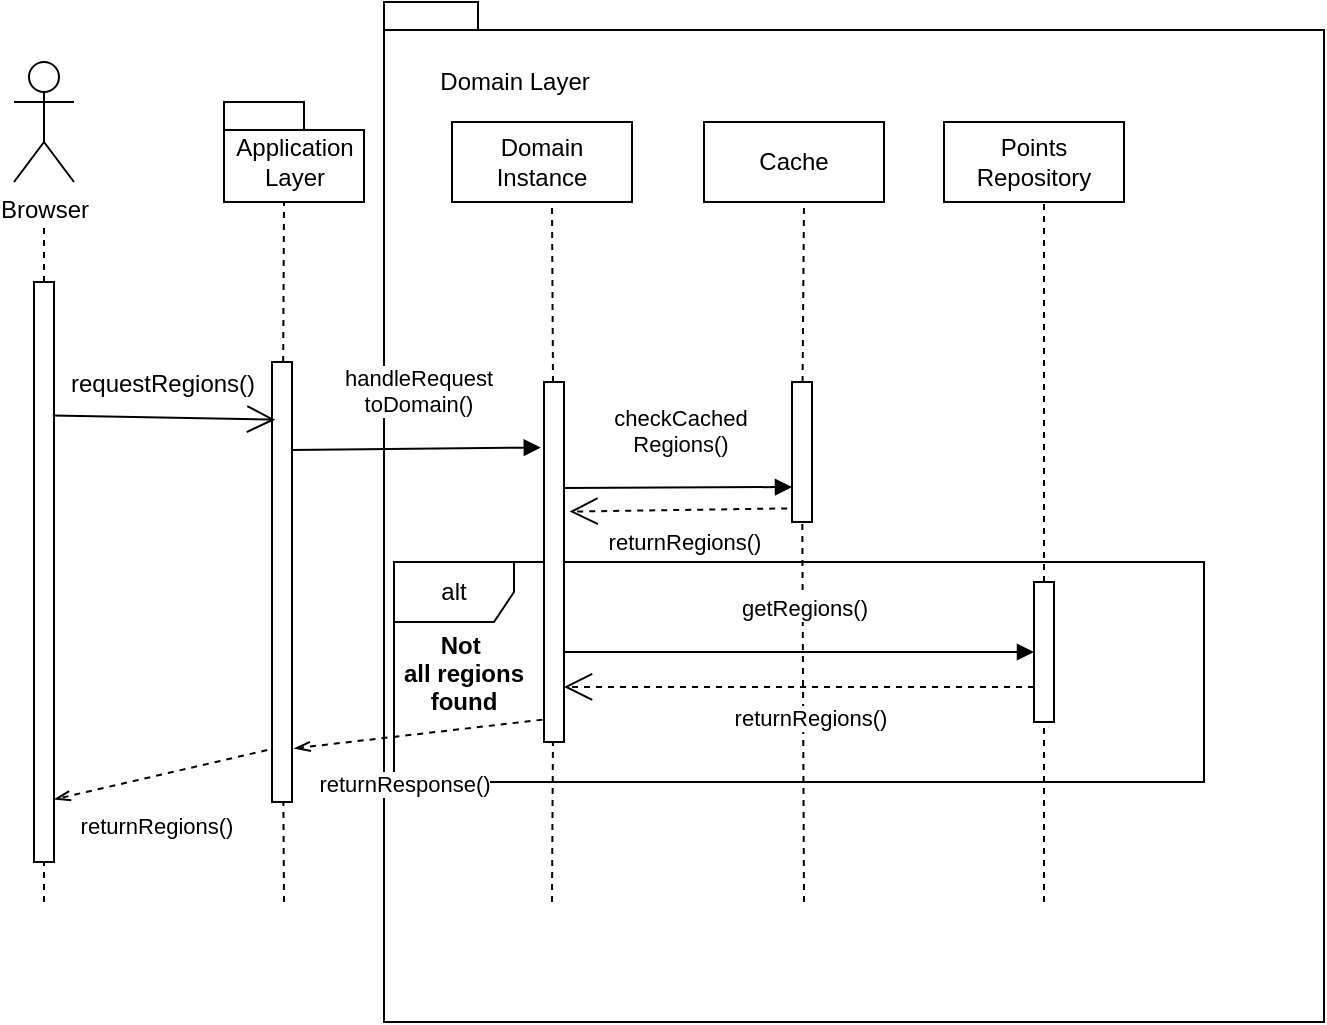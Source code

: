 <mxfile version="13.2.4" type="device"><diagram id="T1CNmTpRAxCZo2I7xHKN" name="Page-1"><mxGraphModel dx="998" dy="1717" grid="1" gridSize="10" guides="1" tooltips="1" connect="1" arrows="1" fold="1" page="1" pageScale="1" pageWidth="827" pageHeight="1169" math="0" shadow="0"><root><mxCell id="0"/><mxCell id="1" parent="0"/><mxCell id="pnl9hlWyazU6QlDgRaTS-42" value="" style="shape=folder;fontStyle=1;spacingTop=10;tabWidth=40;tabHeight=14;tabPosition=left;html=1;" vertex="1" parent="1"><mxGeometry x="290" y="-10" width="470" height="510" as="geometry"/></mxCell><mxCell id="pnl9hlWyazU6QlDgRaTS-26" value="alt" style="shape=umlFrame;whiteSpace=wrap;html=1;" vertex="1" parent="1"><mxGeometry x="295" y="270" width="405" height="110" as="geometry"/></mxCell><mxCell id="pnl9hlWyazU6QlDgRaTS-1" value="Browser" style="shape=umlActor;verticalLabelPosition=bottom;labelBackgroundColor=#ffffff;verticalAlign=top;html=1;outlineConnect=0;" vertex="1" parent="1"><mxGeometry x="105" y="20" width="30" height="60" as="geometry"/></mxCell><mxCell id="pnl9hlWyazU6QlDgRaTS-2" value="" style="endArrow=none;dashed=1;html=1;" edge="1" parent="1" source="pnl9hlWyazU6QlDgRaTS-13"><mxGeometry width="50" height="50" relative="1" as="geometry"><mxPoint x="120" y="440" as="sourcePoint"/><mxPoint x="120" y="100" as="targetPoint"/></mxGeometry></mxCell><mxCell id="pnl9hlWyazU6QlDgRaTS-5" value="" style="endArrow=none;dashed=1;html=1;" edge="1" parent="1" source="pnl9hlWyazU6QlDgRaTS-15"><mxGeometry width="50" height="50" relative="1" as="geometry"><mxPoint x="240" y="440" as="sourcePoint"/><mxPoint x="240" y="90" as="targetPoint"/></mxGeometry></mxCell><mxCell id="pnl9hlWyazU6QlDgRaTS-6" value="Domain&lt;br&gt;Instance" style="rounded=0;whiteSpace=wrap;html=1;" vertex="1" parent="1"><mxGeometry x="324" y="50" width="90" height="40" as="geometry"/></mxCell><mxCell id="pnl9hlWyazU6QlDgRaTS-7" value="" style="endArrow=none;dashed=1;html=1;" edge="1" parent="1" source="pnl9hlWyazU6QlDgRaTS-19"><mxGeometry width="50" height="50" relative="1" as="geometry"><mxPoint x="374" y="440" as="sourcePoint"/><mxPoint x="374" y="90" as="targetPoint"/></mxGeometry></mxCell><mxCell id="pnl9hlWyazU6QlDgRaTS-8" value="Cache" style="rounded=0;whiteSpace=wrap;html=1;" vertex="1" parent="1"><mxGeometry x="450" y="50" width="90" height="40" as="geometry"/></mxCell><mxCell id="pnl9hlWyazU6QlDgRaTS-9" value="" style="endArrow=none;dashed=1;html=1;" edge="1" parent="1" source="pnl9hlWyazU6QlDgRaTS-21"><mxGeometry width="50" height="50" relative="1" as="geometry"><mxPoint x="500" y="440" as="sourcePoint"/><mxPoint x="500" y="90" as="targetPoint"/></mxGeometry></mxCell><mxCell id="pnl9hlWyazU6QlDgRaTS-10" value="Points&lt;br&gt;Repository" style="rounded=0;whiteSpace=wrap;html=1;" vertex="1" parent="1"><mxGeometry x="570" y="50" width="90" height="40" as="geometry"/></mxCell><mxCell id="pnl9hlWyazU6QlDgRaTS-11" value="" style="endArrow=none;dashed=1;html=1;" edge="1" parent="1" source="pnl9hlWyazU6QlDgRaTS-23"><mxGeometry width="50" height="50" relative="1" as="geometry"><mxPoint x="620" y="440" as="sourcePoint"/><mxPoint x="620" y="90" as="targetPoint"/></mxGeometry></mxCell><mxCell id="pnl9hlWyazU6QlDgRaTS-13" value="" style="rounded=0;whiteSpace=wrap;html=1;" vertex="1" parent="1"><mxGeometry x="115" y="130" width="10" height="290" as="geometry"/></mxCell><mxCell id="pnl9hlWyazU6QlDgRaTS-14" value="" style="endArrow=none;dashed=1;html=1;" edge="1" parent="1" target="pnl9hlWyazU6QlDgRaTS-13"><mxGeometry width="50" height="50" relative="1" as="geometry"><mxPoint x="120" y="440" as="sourcePoint"/><mxPoint x="120" y="150" as="targetPoint"/></mxGeometry></mxCell><mxCell id="pnl9hlWyazU6QlDgRaTS-15" value="" style="rounded=0;whiteSpace=wrap;html=1;" vertex="1" parent="1"><mxGeometry x="234" y="170" width="10" height="220" as="geometry"/></mxCell><mxCell id="pnl9hlWyazU6QlDgRaTS-18" value="" style="endArrow=none;dashed=1;html=1;" edge="1" parent="1" target="pnl9hlWyazU6QlDgRaTS-15"><mxGeometry width="50" height="50" relative="1" as="geometry"><mxPoint x="240" y="440" as="sourcePoint"/><mxPoint x="240" y="90" as="targetPoint"/></mxGeometry></mxCell><mxCell id="pnl9hlWyazU6QlDgRaTS-19" value="" style="rounded=0;whiteSpace=wrap;html=1;" vertex="1" parent="1"><mxGeometry x="370" y="180" width="10" height="180" as="geometry"/></mxCell><mxCell id="pnl9hlWyazU6QlDgRaTS-20" value="" style="endArrow=none;dashed=1;html=1;" edge="1" parent="1" target="pnl9hlWyazU6QlDgRaTS-19"><mxGeometry width="50" height="50" relative="1" as="geometry"><mxPoint x="374" y="440" as="sourcePoint"/><mxPoint x="374" y="90" as="targetPoint"/></mxGeometry></mxCell><mxCell id="pnl9hlWyazU6QlDgRaTS-21" value="" style="rounded=0;whiteSpace=wrap;html=1;" vertex="1" parent="1"><mxGeometry x="494" y="180" width="10" height="70" as="geometry"/></mxCell><mxCell id="pnl9hlWyazU6QlDgRaTS-22" value="" style="endArrow=none;dashed=1;html=1;" edge="1" parent="1" target="pnl9hlWyazU6QlDgRaTS-21"><mxGeometry width="50" height="50" relative="1" as="geometry"><mxPoint x="500" y="440" as="sourcePoint"/><mxPoint x="500" y="90" as="targetPoint"/></mxGeometry></mxCell><mxCell id="pnl9hlWyazU6QlDgRaTS-23" value="" style="rounded=0;whiteSpace=wrap;html=1;" vertex="1" parent="1"><mxGeometry x="615" y="280" width="10" height="70" as="geometry"/></mxCell><mxCell id="pnl9hlWyazU6QlDgRaTS-24" value="" style="endArrow=none;dashed=1;html=1;" edge="1" parent="1" target="pnl9hlWyazU6QlDgRaTS-23"><mxGeometry width="50" height="50" relative="1" as="geometry"><mxPoint x="620" y="440" as="sourcePoint"/><mxPoint x="620" y="90" as="targetPoint"/></mxGeometry></mxCell><mxCell id="pnl9hlWyazU6QlDgRaTS-27" value="Not &#10;all regions&#10;found" style="text;align=center;fontStyle=1;verticalAlign=middle;spacingLeft=3;spacingRight=3;strokeColor=none;rotatable=0;points=[[0,0.5],[1,0.5]];portConstraint=eastwest;" vertex="1" parent="1"><mxGeometry x="290" y="312" width="80" height="26" as="geometry"/></mxCell><mxCell id="pnl9hlWyazU6QlDgRaTS-32" value="handleRequest&lt;br&gt;toDomain()" style="html=1;verticalAlign=bottom;endArrow=block;entryX=-0.16;entryY=0.182;entryDx=0;entryDy=0;entryPerimeter=0;exitX=0.96;exitY=0.2;exitDx=0;exitDy=0;exitPerimeter=0;" edge="1" parent="1" source="pnl9hlWyazU6QlDgRaTS-15" target="pnl9hlWyazU6QlDgRaTS-19"><mxGeometry x="0.015" y="13" width="80" relative="1" as="geometry"><mxPoint x="250" y="213" as="sourcePoint"/><mxPoint x="243.2" y="213.18" as="targetPoint"/><mxPoint as="offset"/></mxGeometry></mxCell><mxCell id="pnl9hlWyazU6QlDgRaTS-33" value="" style="endArrow=open;endFill=1;endSize=12;html=1;entryX=0.16;entryY=0.131;entryDx=0;entryDy=0;entryPerimeter=0;exitX=0.94;exitY=0.23;exitDx=0;exitDy=0;exitPerimeter=0;" edge="1" parent="1" source="pnl9hlWyazU6QlDgRaTS-13" target="pnl9hlWyazU6QlDgRaTS-15"><mxGeometry width="160" relative="1" as="geometry"><mxPoint x="430" y="260" as="sourcePoint"/><mxPoint x="590" y="260" as="targetPoint"/></mxGeometry></mxCell><mxCell id="pnl9hlWyazU6QlDgRaTS-34" value="requestRegions()" style="text;html=1;align=center;verticalAlign=middle;resizable=0;points=[];autosize=1;" vertex="1" parent="1"><mxGeometry x="124" y="171" width="110" height="20" as="geometry"/></mxCell><mxCell id="pnl9hlWyazU6QlDgRaTS-35" value="checkCached&lt;br&gt;Regions()" style="html=1;verticalAlign=bottom;endArrow=block;entryX=0;entryY=0.75;entryDx=0;entryDy=0;" edge="1" parent="1" target="pnl9hlWyazU6QlDgRaTS-21"><mxGeometry x="0.015" y="13" width="80" relative="1" as="geometry"><mxPoint x="380" y="233" as="sourcePoint"/><mxPoint x="490" y="230.5" as="targetPoint"/><mxPoint as="offset"/></mxGeometry></mxCell><mxCell id="pnl9hlWyazU6QlDgRaTS-36" value="returnRegions()" style="endArrow=open;endSize=12;dashed=1;html=1;entryX=1.28;entryY=0.36;entryDx=0;entryDy=0;entryPerimeter=0;exitX=-0.24;exitY=0.903;exitDx=0;exitDy=0;exitPerimeter=0;" edge="1" parent="1" source="pnl9hlWyazU6QlDgRaTS-21" target="pnl9hlWyazU6QlDgRaTS-19"><mxGeometry x="-0.047" y="16" width="160" relative="1" as="geometry"><mxPoint x="430" y="260" as="sourcePoint"/><mxPoint x="590" y="260" as="targetPoint"/><mxPoint as="offset"/></mxGeometry></mxCell><mxCell id="pnl9hlWyazU6QlDgRaTS-38" value="getRegions()" style="html=1;verticalAlign=bottom;endArrow=block;entryX=0;entryY=0.5;entryDx=0;entryDy=0;exitX=1;exitY=0.75;exitDx=0;exitDy=0;" edge="1" parent="1" source="pnl9hlWyazU6QlDgRaTS-19" target="pnl9hlWyazU6QlDgRaTS-23"><mxGeometry x="0.015" y="13" width="80" relative="1" as="geometry"><mxPoint x="380" y="310.5" as="sourcePoint"/><mxPoint x="494" y="310" as="targetPoint"/><mxPoint as="offset"/></mxGeometry></mxCell><mxCell id="pnl9hlWyazU6QlDgRaTS-39" value="returnRegions()" style="endArrow=open;endSize=12;dashed=1;html=1;entryX=1;entryY=0.847;entryDx=0;entryDy=0;entryPerimeter=0;exitX=0;exitY=0.75;exitDx=0;exitDy=0;" edge="1" parent="1" source="pnl9hlWyazU6QlDgRaTS-23" target="pnl9hlWyazU6QlDgRaTS-19"><mxGeometry x="-0.047" y="16" width="160" relative="1" as="geometry"><mxPoint x="501.6" y="253.21" as="sourcePoint"/><mxPoint x="392.8" y="254.8" as="targetPoint"/><mxPoint as="offset"/></mxGeometry></mxCell><mxCell id="pnl9hlWyazU6QlDgRaTS-40" value="returnResponse()" style="html=1;verticalAlign=bottom;endArrow=openThin;entryX=1.12;entryY=0.878;entryDx=0;entryDy=0;entryPerimeter=0;exitX=-0.08;exitY=0.938;exitDx=0;exitDy=0;exitPerimeter=0;endFill=0;dashed=1;" edge="1" parent="1" source="pnl9hlWyazU6QlDgRaTS-19" target="pnl9hlWyazU6QlDgRaTS-15"><mxGeometry x="0.177" y="33" width="80" relative="1" as="geometry"><mxPoint x="390" y="243" as="sourcePoint"/><mxPoint x="504" y="242.5" as="targetPoint"/><mxPoint as="offset"/></mxGeometry></mxCell><mxCell id="pnl9hlWyazU6QlDgRaTS-41" value="returnRegions()" style="html=1;verticalAlign=bottom;endArrow=openThin;entryX=1.02;entryY=0.892;entryDx=0;entryDy=0;entryPerimeter=0;exitX=-0.24;exitY=0.882;exitDx=0;exitDy=0;exitPerimeter=0;endFill=0;dashed=1;" edge="1" parent="1" source="pnl9hlWyazU6QlDgRaTS-15" target="pnl9hlWyazU6QlDgRaTS-13"><mxGeometry x="0.177" y="33" width="80" relative="1" as="geometry"><mxPoint x="379.2" y="358.84" as="sourcePoint"/><mxPoint x="255.2" y="373.16" as="targetPoint"/><mxPoint as="offset"/></mxGeometry></mxCell><mxCell id="pnl9hlWyazU6QlDgRaTS-43" value="Domain Layer" style="text;html=1;align=center;verticalAlign=middle;resizable=0;points=[];autosize=1;" vertex="1" parent="1"><mxGeometry x="310" y="20" width="90" height="20" as="geometry"/></mxCell><mxCell id="pnl9hlWyazU6QlDgRaTS-44" value="&lt;span style=&quot;font-weight: normal&quot;&gt;Application&lt;br&gt;Layer&lt;/span&gt;" style="shape=folder;fontStyle=1;spacingTop=10;tabWidth=40;tabHeight=14;tabPosition=left;html=1;" vertex="1" parent="1"><mxGeometry x="210" y="40" width="70" height="50" as="geometry"/></mxCell></root></mxGraphModel></diagram></mxfile>